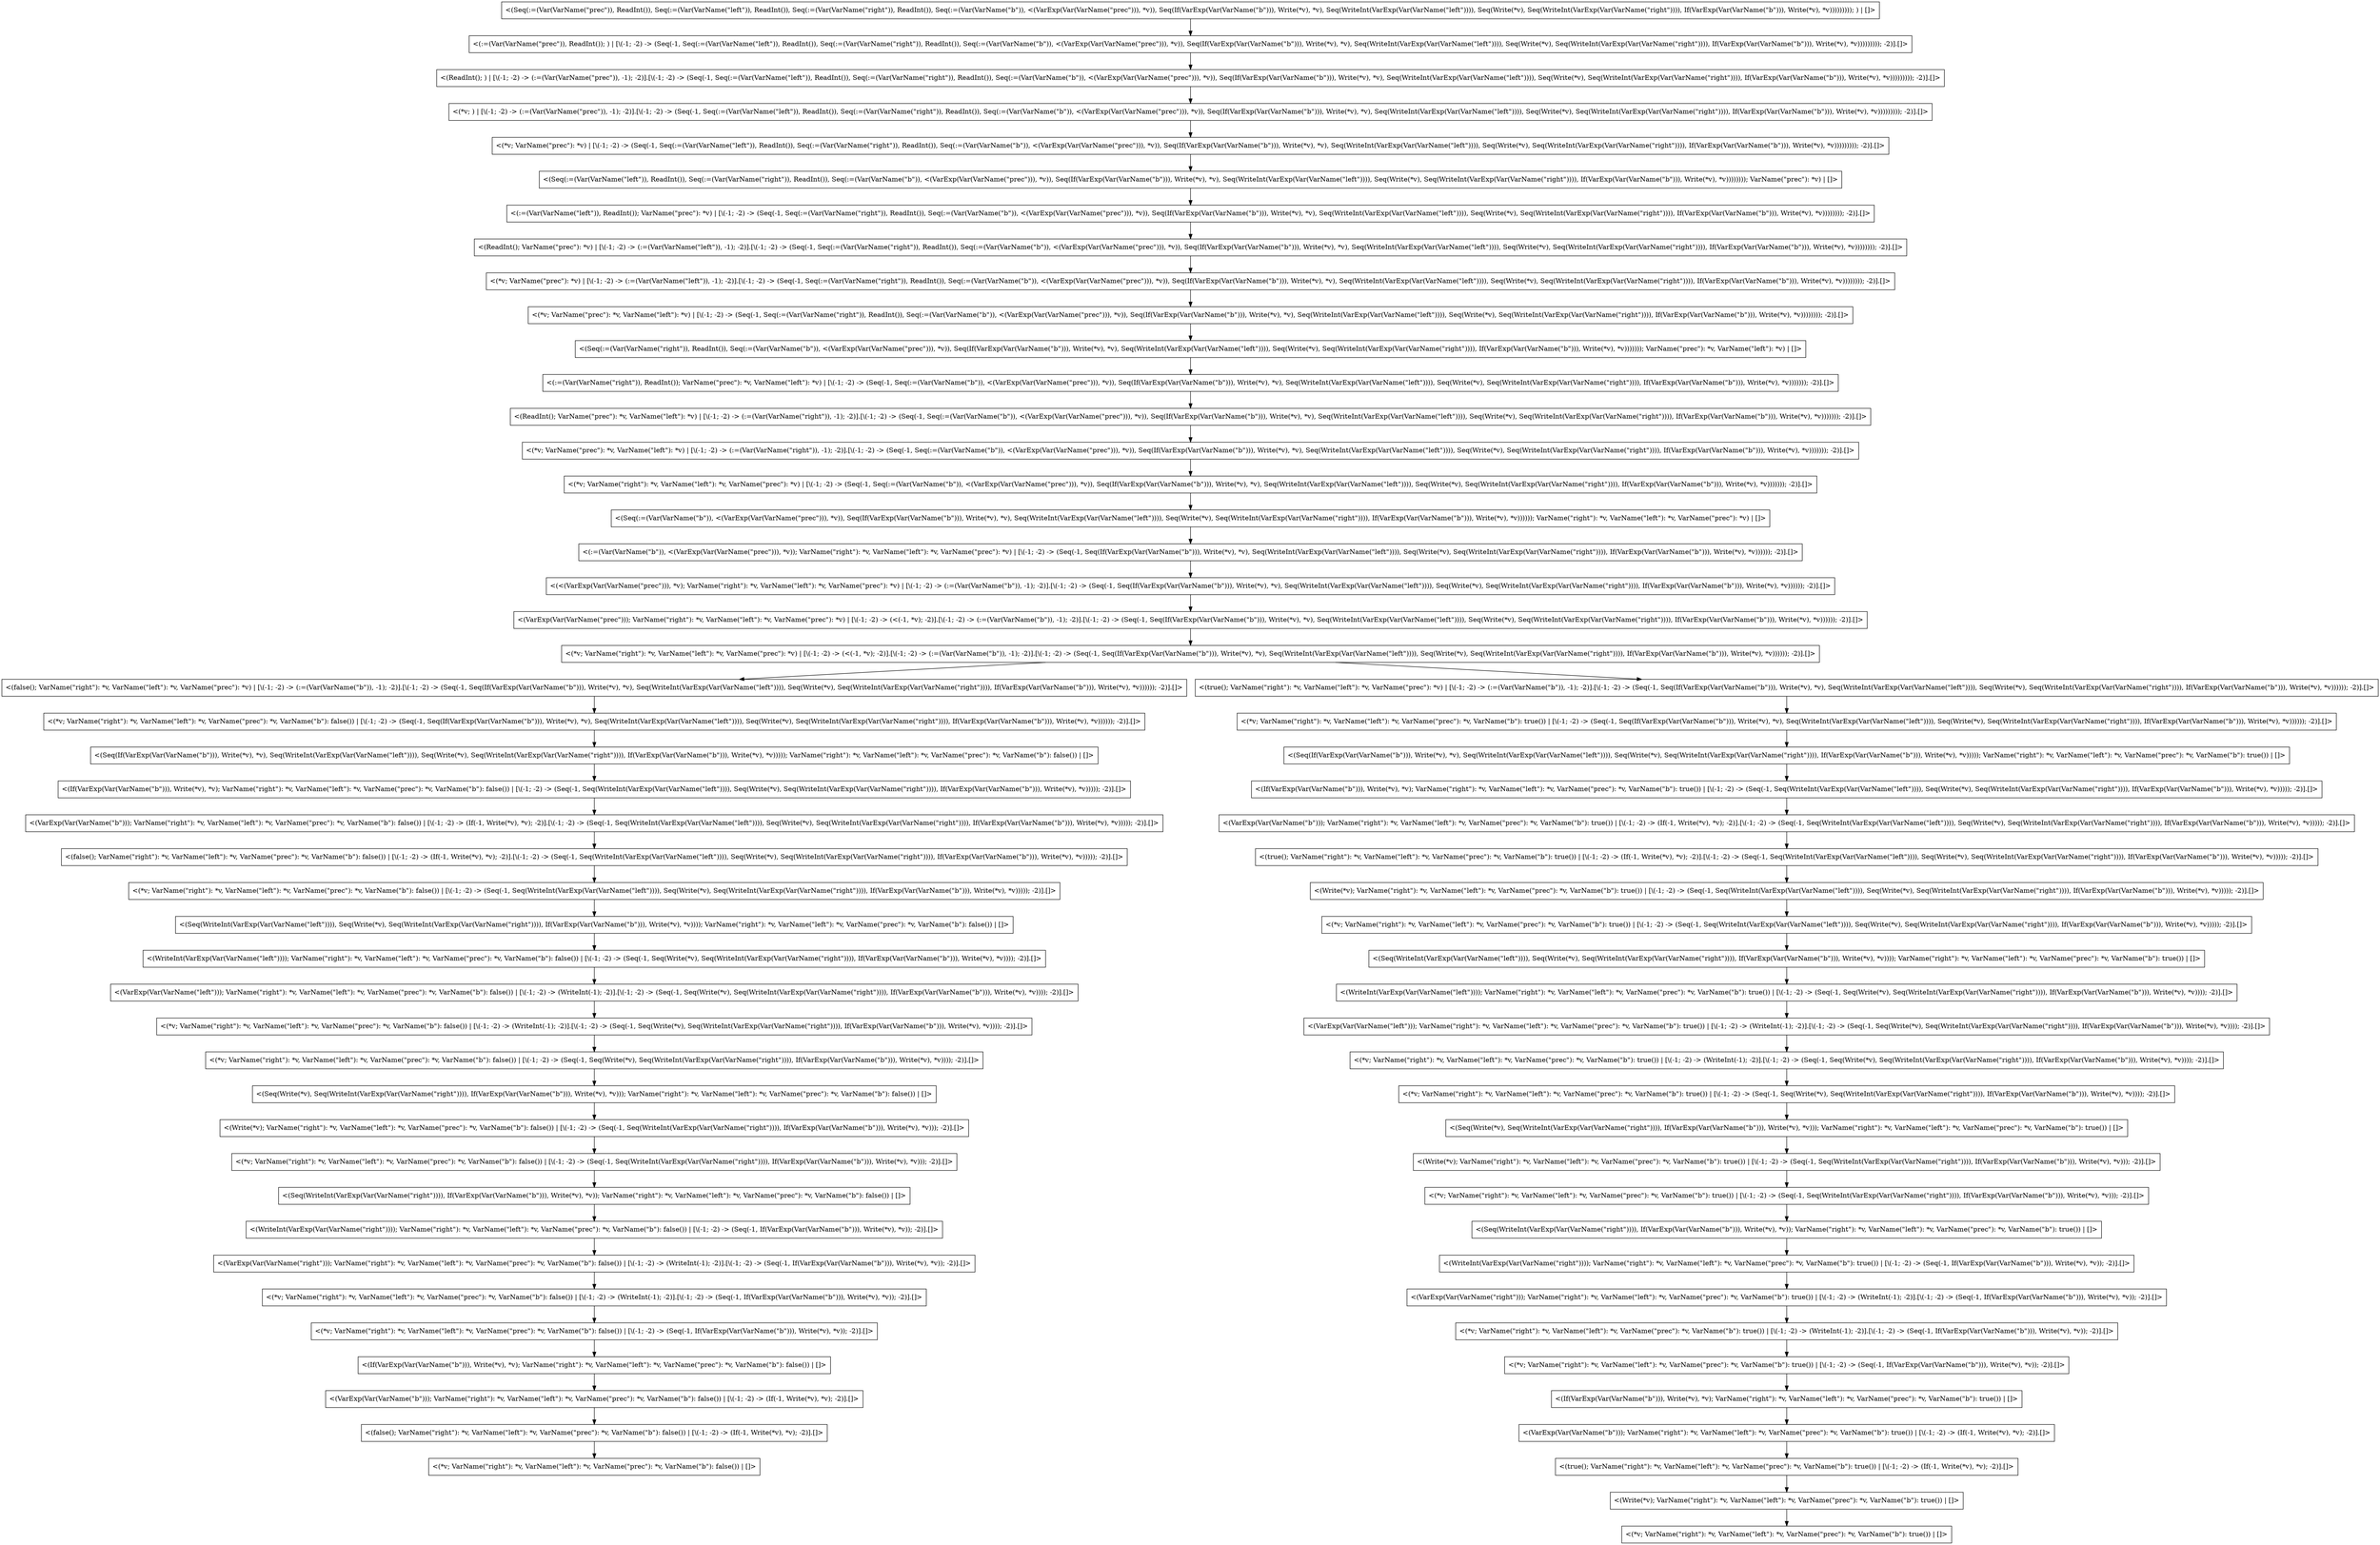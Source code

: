 digraph {
    0 [label="<(*v; VarName(\"right\"): *v, VarName(\"left\"): *v, VarName(\"prec\"): *v, VarName(\"b\"): false()) | []>"
      ,shape=box];
    1 [label="<(*v; VarName(\"right\"): *v, VarName(\"left\"): *v, VarName(\"prec\"): *v, VarName(\"b\"): true()) | []>"
      ,shape=box];
    2 [label="<(*v; VarName(\"right\"): *v, VarName(\"left\"): *v, VarName(\"prec\"): *v, VarName(\"b\"): false()) | [\\(-1; -2) -> (WriteInt(-1); -2)].[\\(-1; -2) -> (Seq(-1, If(VarExp(Var(VarName(\"b\"))), Write(*v), *v)); -2)].[]>"
      ,shape=box];
    3 [label="<(*v; VarName(\"right\"): *v, VarName(\"left\"): *v, VarName(\"prec\"): *v, VarName(\"b\"): true()) | [\\(-1; -2) -> (WriteInt(-1); -2)].[\\(-1; -2) -> (Seq(-1, If(VarExp(Var(VarName(\"b\"))), Write(*v), *v)); -2)].[]>"
      ,shape=box];
    4 [label="<(VarExp(Var(VarName(\"right\"))); VarName(\"right\"): *v, VarName(\"left\"): *v, VarName(\"prec\"): *v, VarName(\"b\"): false()) | [\\(-1; -2) -> (WriteInt(-1); -2)].[\\(-1; -2) -> (Seq(-1, If(VarExp(Var(VarName(\"b\"))), Write(*v), *v)); -2)].[]>"
      ,shape=box];
    5 [label="<(VarExp(Var(VarName(\"right\"))); VarName(\"right\"): *v, VarName(\"left\"): *v, VarName(\"prec\"): *v, VarName(\"b\"): true()) | [\\(-1; -2) -> (WriteInt(-1); -2)].[\\(-1; -2) -> (Seq(-1, If(VarExp(Var(VarName(\"b\"))), Write(*v), *v)); -2)].[]>"
      ,shape=box];
    6 [label="<(*v; VarName(\"right\"): *v, VarName(\"left\"): *v, VarName(\"prec\"): *v, VarName(\"b\"): true()) | [\\(-1; -2) -> (Seq(-1, Seq(If(VarExp(Var(VarName(\"b\"))), Write(*v), *v), Seq(WriteInt(VarExp(Var(VarName(\"left\")))), Seq(Write(*v), Seq(WriteInt(VarExp(Var(VarName(\"right\")))), If(VarExp(Var(VarName(\"b\"))), Write(*v), *v)))))); -2)].[]>"
      ,shape=box];
    7 [label="<(*v; VarName(\"right\"): *v, VarName(\"left\"): *v, VarName(\"prec\"): *v, VarName(\"b\"): false()) | [\\(-1; -2) -> (Seq(-1, Seq(If(VarExp(Var(VarName(\"b\"))), Write(*v), *v), Seq(WriteInt(VarExp(Var(VarName(\"left\")))), Seq(Write(*v), Seq(WriteInt(VarExp(Var(VarName(\"right\")))), If(VarExp(Var(VarName(\"b\"))), Write(*v), *v)))))); -2)].[]>"
      ,shape=box];
    8 [label="<(Seq(:=(Var(VarName(\"right\")), ReadInt()), Seq(:=(Var(VarName(\"b\")), <(VarExp(Var(VarName(\"prec\"))), *v)), Seq(If(VarExp(Var(VarName(\"b\"))), Write(*v), *v), Seq(WriteInt(VarExp(Var(VarName(\"left\")))), Seq(Write(*v), Seq(WriteInt(VarExp(Var(VarName(\"right\")))), If(VarExp(Var(VarName(\"b\"))), Write(*v), *v))))))); VarName(\"prec\"): *v, VarName(\"left\"): *v) | []>"
      ,shape=box];
    9 [label="<(false(); VarName(\"right\"): *v, VarName(\"left\"): *v, VarName(\"prec\"): *v) | [\\(-1; -2) -> (:=(Var(VarName(\"b\")), -1); -2)].[\\(-1; -2) -> (Seq(-1, Seq(If(VarExp(Var(VarName(\"b\"))), Write(*v), *v), Seq(WriteInt(VarExp(Var(VarName(\"left\")))), Seq(Write(*v), Seq(WriteInt(VarExp(Var(VarName(\"right\")))), If(VarExp(Var(VarName(\"b\"))), Write(*v), *v)))))); -2)].[]>"
      ,shape=box];
    10 [label="<(*v; VarName(\"right\"): *v, VarName(\"left\"): *v, VarName(\"prec\"): *v) | [\\(-1; -2) -> (<(-1, *v); -2)].[\\(-1; -2) -> (:=(Var(VarName(\"b\")), -1); -2)].[\\(-1; -2) -> (Seq(-1, Seq(If(VarExp(Var(VarName(\"b\"))), Write(*v), *v), Seq(WriteInt(VarExp(Var(VarName(\"left\")))), Seq(Write(*v), Seq(WriteInt(VarExp(Var(VarName(\"right\")))), If(VarExp(Var(VarName(\"b\"))), Write(*v), *v)))))); -2)].[]>"
       ,shape=box];
    11 [label="<(VarExp(Var(VarName(\"prec\"))); VarName(\"right\"): *v, VarName(\"left\"): *v, VarName(\"prec\"): *v) | [\\(-1; -2) -> (<(-1, *v); -2)].[\\(-1; -2) -> (:=(Var(VarName(\"b\")), -1); -2)].[\\(-1; -2) -> (Seq(-1, Seq(If(VarExp(Var(VarName(\"b\"))), Write(*v), *v), Seq(WriteInt(VarExp(Var(VarName(\"left\")))), Seq(Write(*v), Seq(WriteInt(VarExp(Var(VarName(\"right\")))), If(VarExp(Var(VarName(\"b\"))), Write(*v), *v)))))); -2)].[]>"
       ,shape=box];
    12 [label="<(:=(Var(VarName(\"b\")), <(VarExp(Var(VarName(\"prec\"))), *v)); VarName(\"right\"): *v, VarName(\"left\"): *v, VarName(\"prec\"): *v) | [\\(-1; -2) -> (Seq(-1, Seq(If(VarExp(Var(VarName(\"b\"))), Write(*v), *v), Seq(WriteInt(VarExp(Var(VarName(\"left\")))), Seq(Write(*v), Seq(WriteInt(VarExp(Var(VarName(\"right\")))), If(VarExp(Var(VarName(\"b\"))), Write(*v), *v)))))); -2)].[]>"
       ,shape=box];
    13 [label="<(<(VarExp(Var(VarName(\"prec\"))), *v); VarName(\"right\"): *v, VarName(\"left\"): *v, VarName(\"prec\"): *v) | [\\(-1; -2) -> (:=(Var(VarName(\"b\")), -1); -2)].[\\(-1; -2) -> (Seq(-1, Seq(If(VarExp(Var(VarName(\"b\"))), Write(*v), *v), Seq(WriteInt(VarExp(Var(VarName(\"left\")))), Seq(Write(*v), Seq(WriteInt(VarExp(Var(VarName(\"right\")))), If(VarExp(Var(VarName(\"b\"))), Write(*v), *v)))))); -2)].[]>"
       ,shape=box];
    14 [label="<(true(); VarName(\"right\"): *v, VarName(\"left\"): *v, VarName(\"prec\"): *v) | [\\(-1; -2) -> (:=(Var(VarName(\"b\")), -1); -2)].[\\(-1; -2) -> (Seq(-1, Seq(If(VarExp(Var(VarName(\"b\"))), Write(*v), *v), Seq(WriteInt(VarExp(Var(VarName(\"left\")))), Seq(Write(*v), Seq(WriteInt(VarExp(Var(VarName(\"right\")))), If(VarExp(Var(VarName(\"b\"))), Write(*v), *v)))))); -2)].[]>"
       ,shape=box];
    15 [label="<(*v; VarName(\"right\"): *v, VarName(\"left\"): *v, VarName(\"prec\"): *v, VarName(\"b\"): false()) | [\\(-1; -2) -> (Seq(-1, If(VarExp(Var(VarName(\"b\"))), Write(*v), *v)); -2)].[]>"
       ,shape=box];
    16 [label="<(*v; VarName(\"right\"): *v, VarName(\"left\"): *v, VarName(\"prec\"): *v, VarName(\"b\"): true()) | [\\(-1; -2) -> (Seq(-1, If(VarExp(Var(VarName(\"b\"))), Write(*v), *v)); -2)].[]>"
       ,shape=box];
    17 [label="<(WriteInt(VarExp(Var(VarName(\"right\")))); VarName(\"right\"): *v, VarName(\"left\"): *v, VarName(\"prec\"): *v, VarName(\"b\"): false()) | [\\(-1; -2) -> (Seq(-1, If(VarExp(Var(VarName(\"b\"))), Write(*v), *v)); -2)].[]>"
       ,shape=box];
    18 [label="<(WriteInt(VarExp(Var(VarName(\"right\")))); VarName(\"right\"): *v, VarName(\"left\"): *v, VarName(\"prec\"): *v, VarName(\"b\"): true()) | [\\(-1; -2) -> (Seq(-1, If(VarExp(Var(VarName(\"b\"))), Write(*v), *v)); -2)].[]>"
       ,shape=box];
    19 [label="<(Write(*v); VarName(\"right\"): *v, VarName(\"left\"): *v, VarName(\"prec\"): *v, VarName(\"b\"): true()) | []>"
       ,shape=box];
    20 [label="<(WriteInt(VarExp(Var(VarName(\"left\")))); VarName(\"right\"): *v, VarName(\"left\"): *v, VarName(\"prec\"): *v, VarName(\"b\"): false()) | [\\(-1; -2) -> (Seq(-1, Seq(Write(*v), Seq(WriteInt(VarExp(Var(VarName(\"right\")))), If(VarExp(Var(VarName(\"b\"))), Write(*v), *v)))); -2)].[]>"
       ,shape=box];
    21 [label="<(WriteInt(VarExp(Var(VarName(\"left\")))); VarName(\"right\"): *v, VarName(\"left\"): *v, VarName(\"prec\"): *v, VarName(\"b\"): true()) | [\\(-1; -2) -> (Seq(-1, Seq(Write(*v), Seq(WriteInt(VarExp(Var(VarName(\"right\")))), If(VarExp(Var(VarName(\"b\"))), Write(*v), *v)))); -2)].[]>"
       ,shape=box];
    22 [label="<(*v; VarName(\"right\"): *v, VarName(\"left\"): *v, VarName(\"prec\"): *v, VarName(\"b\"): false()) | [\\(-1; -2) -> (Seq(-1, Seq(Write(*v), Seq(WriteInt(VarExp(Var(VarName(\"right\")))), If(VarExp(Var(VarName(\"b\"))), Write(*v), *v)))); -2)].[]>"
       ,shape=box];
    23 [label="<(*v; VarName(\"right\"): *v, VarName(\"left\"): *v, VarName(\"prec\"): *v, VarName(\"b\"): true()) | [\\(-1; -2) -> (Seq(-1, Seq(Write(*v), Seq(WriteInt(VarExp(Var(VarName(\"right\")))), If(VarExp(Var(VarName(\"b\"))), Write(*v), *v)))); -2)].[]>"
       ,shape=box];
    24 [label="<(Seq(:=(Var(VarName(\"b\")), <(VarExp(Var(VarName(\"prec\"))), *v)), Seq(If(VarExp(Var(VarName(\"b\"))), Write(*v), *v), Seq(WriteInt(VarExp(Var(VarName(\"left\")))), Seq(Write(*v), Seq(WriteInt(VarExp(Var(VarName(\"right\")))), If(VarExp(Var(VarName(\"b\"))), Write(*v), *v)))))); VarName(\"right\"): *v, VarName(\"left\"): *v, VarName(\"prec\"): *v) | []>"
       ,shape=box];
    25 [label="<(*v; VarName(\"right\"): *v, VarName(\"left\"): *v, VarName(\"prec\"): *v, VarName(\"b\"): false()) | [\\(-1; -2) -> (WriteInt(-1); -2)].[\\(-1; -2) -> (Seq(-1, Seq(Write(*v), Seq(WriteInt(VarExp(Var(VarName(\"right\")))), If(VarExp(Var(VarName(\"b\"))), Write(*v), *v)))); -2)].[]>"
       ,shape=box];
    26 [label="<(*v; VarName(\"right\"): *v, VarName(\"left\"): *v, VarName(\"prec\"): *v, VarName(\"b\"): true()) | [\\(-1; -2) -> (WriteInt(-1); -2)].[\\(-1; -2) -> (Seq(-1, Seq(Write(*v), Seq(WriteInt(VarExp(Var(VarName(\"right\")))), If(VarExp(Var(VarName(\"b\"))), Write(*v), *v)))); -2)].[]>"
       ,shape=box];
    27 [label="<(VarExp(Var(VarName(\"left\"))); VarName(\"right\"): *v, VarName(\"left\"): *v, VarName(\"prec\"): *v, VarName(\"b\"): false()) | [\\(-1; -2) -> (WriteInt(-1); -2)].[\\(-1; -2) -> (Seq(-1, Seq(Write(*v), Seq(WriteInt(VarExp(Var(VarName(\"right\")))), If(VarExp(Var(VarName(\"b\"))), Write(*v), *v)))); -2)].[]>"
       ,shape=box];
    28 [label="<(VarExp(Var(VarName(\"left\"))); VarName(\"right\"): *v, VarName(\"left\"): *v, VarName(\"prec\"): *v, VarName(\"b\"): true()) | [\\(-1; -2) -> (WriteInt(-1); -2)].[\\(-1; -2) -> (Seq(-1, Seq(Write(*v), Seq(WriteInt(VarExp(Var(VarName(\"right\")))), If(VarExp(Var(VarName(\"b\"))), Write(*v), *v)))); -2)].[]>"
       ,shape=box];
    29 [label="<(VarExp(Var(VarName(\"b\"))); VarName(\"right\"): *v, VarName(\"left\"): *v, VarName(\"prec\"): *v, VarName(\"b\"): false()) | [\\(-1; -2) -> (If(-1, Write(*v), *v); -2)].[]>"
       ,shape=box];
    30 [label="<(VarExp(Var(VarName(\"b\"))); VarName(\"right\"): *v, VarName(\"left\"): *v, VarName(\"prec\"): *v, VarName(\"b\"): true()) | [\\(-1; -2) -> (If(-1, Write(*v), *v); -2)].[]>"
       ,shape=box];
    31 [label="<(*v; VarName(\"prec\"): *v) | [\\(-1; -2) -> (Seq(-1, Seq(:=(Var(VarName(\"left\")), ReadInt()), Seq(:=(Var(VarName(\"right\")), ReadInt()), Seq(:=(Var(VarName(\"b\")), <(VarExp(Var(VarName(\"prec\"))), *v)), Seq(If(VarExp(Var(VarName(\"b\"))), Write(*v), *v), Seq(WriteInt(VarExp(Var(VarName(\"left\")))), Seq(Write(*v), Seq(WriteInt(VarExp(Var(VarName(\"right\")))), If(VarExp(Var(VarName(\"b\"))), Write(*v), *v))))))))); -2)].[]>"
       ,shape=box];
    32 [label="<(Write(*v); VarName(\"right\"): *v, VarName(\"left\"): *v, VarName(\"prec\"): *v, VarName(\"b\"): true()) | [\\(-1; -2) -> (Seq(-1, Seq(WriteInt(VarExp(Var(VarName(\"left\")))), Seq(Write(*v), Seq(WriteInt(VarExp(Var(VarName(\"right\")))), If(VarExp(Var(VarName(\"b\"))), Write(*v), *v))))); -2)].[]>"
       ,shape=box];
    33 [label="<(*v; VarName(\"right\"): *v, VarName(\"left\"): *v, VarName(\"prec\"): *v, VarName(\"b\"): false()) | [\\(-1; -2) -> (Seq(-1, Seq(WriteInt(VarExp(Var(VarName(\"right\")))), If(VarExp(Var(VarName(\"b\"))), Write(*v), *v))); -2)].[]>"
       ,shape=box];
    34 [label="<(*v; VarName(\"right\"): *v, VarName(\"left\"): *v, VarName(\"prec\"): *v, VarName(\"b\"): true()) | [\\(-1; -2) -> (Seq(-1, Seq(WriteInt(VarExp(Var(VarName(\"right\")))), If(VarExp(Var(VarName(\"b\"))), Write(*v), *v))); -2)].[]>"
       ,shape=box];
    35 [label="<(Write(*v); VarName(\"right\"): *v, VarName(\"left\"): *v, VarName(\"prec\"): *v, VarName(\"b\"): false()) | [\\(-1; -2) -> (Seq(-1, Seq(WriteInt(VarExp(Var(VarName(\"right\")))), If(VarExp(Var(VarName(\"b\"))), Write(*v), *v))); -2)].[]>"
       ,shape=box];
    36 [label="<(Write(*v); VarName(\"right\"): *v, VarName(\"left\"): *v, VarName(\"prec\"): *v, VarName(\"b\"): true()) | [\\(-1; -2) -> (Seq(-1, Seq(WriteInt(VarExp(Var(VarName(\"right\")))), If(VarExp(Var(VarName(\"b\"))), Write(*v), *v))); -2)].[]>"
       ,shape=box];
    37 [label="<(Seq(:=(Var(VarName(\"left\")), ReadInt()), Seq(:=(Var(VarName(\"right\")), ReadInt()), Seq(:=(Var(VarName(\"b\")), <(VarExp(Var(VarName(\"prec\"))), *v)), Seq(If(VarExp(Var(VarName(\"b\"))), Write(*v), *v), Seq(WriteInt(VarExp(Var(VarName(\"left\")))), Seq(Write(*v), Seq(WriteInt(VarExp(Var(VarName(\"right\")))), If(VarExp(Var(VarName(\"b\"))), Write(*v), *v)))))))); VarName(\"prec\"): *v) | []>"
       ,shape=box];
    38 [label="<(*v; VarName(\"prec\"): *v) | [\\(-1; -2) -> (:=(Var(VarName(\"left\")), -1); -2)].[\\(-1; -2) -> (Seq(-1, Seq(:=(Var(VarName(\"right\")), ReadInt()), Seq(:=(Var(VarName(\"b\")), <(VarExp(Var(VarName(\"prec\"))), *v)), Seq(If(VarExp(Var(VarName(\"b\"))), Write(*v), *v), Seq(WriteInt(VarExp(Var(VarName(\"left\")))), Seq(Write(*v), Seq(WriteInt(VarExp(Var(VarName(\"right\")))), If(VarExp(Var(VarName(\"b\"))), Write(*v), *v)))))))); -2)].[]>"
       ,shape=box];
    39 [label="<(ReadInt(); VarName(\"prec\"): *v) | [\\(-1; -2) -> (:=(Var(VarName(\"left\")), -1); -2)].[\\(-1; -2) -> (Seq(-1, Seq(:=(Var(VarName(\"right\")), ReadInt()), Seq(:=(Var(VarName(\"b\")), <(VarExp(Var(VarName(\"prec\"))), *v)), Seq(If(VarExp(Var(VarName(\"b\"))), Write(*v), *v), Seq(WriteInt(VarExp(Var(VarName(\"left\")))), Seq(Write(*v), Seq(WriteInt(VarExp(Var(VarName(\"right\")))), If(VarExp(Var(VarName(\"b\"))), Write(*v), *v)))))))); -2)].[]>"
       ,shape=box];
    40 [label="<(:=(Var(VarName(\"left\")), ReadInt()); VarName(\"prec\"): *v) | [\\(-1; -2) -> (Seq(-1, Seq(:=(Var(VarName(\"right\")), ReadInt()), Seq(:=(Var(VarName(\"b\")), <(VarExp(Var(VarName(\"prec\"))), *v)), Seq(If(VarExp(Var(VarName(\"b\"))), Write(*v), *v), Seq(WriteInt(VarExp(Var(VarName(\"left\")))), Seq(Write(*v), Seq(WriteInt(VarExp(Var(VarName(\"right\")))), If(VarExp(Var(VarName(\"b\"))), Write(*v), *v)))))))); -2)].[]>"
       ,shape=box];
    41 [label="<(*v; VarName(\"prec\"): *v, VarName(\"left\"): *v) | [\\(-1; -2) -> (Seq(-1, Seq(:=(Var(VarName(\"right\")), ReadInt()), Seq(:=(Var(VarName(\"b\")), <(VarExp(Var(VarName(\"prec\"))), *v)), Seq(If(VarExp(Var(VarName(\"b\"))), Write(*v), *v), Seq(WriteInt(VarExp(Var(VarName(\"left\")))), Seq(Write(*v), Seq(WriteInt(VarExp(Var(VarName(\"right\")))), If(VarExp(Var(VarName(\"b\"))), Write(*v), *v)))))))); -2)].[]>"
       ,shape=box];
    42 [label="<(Seq(If(VarExp(Var(VarName(\"b\"))), Write(*v), *v), Seq(WriteInt(VarExp(Var(VarName(\"left\")))), Seq(Write(*v), Seq(WriteInt(VarExp(Var(VarName(\"right\")))), If(VarExp(Var(VarName(\"b\"))), Write(*v), *v))))); VarName(\"right\"): *v, VarName(\"left\"): *v, VarName(\"prec\"): *v, VarName(\"b\"): true()) | []>"
       ,shape=box];
    43 [label="<(Seq(If(VarExp(Var(VarName(\"b\"))), Write(*v), *v), Seq(WriteInt(VarExp(Var(VarName(\"left\")))), Seq(Write(*v), Seq(WriteInt(VarExp(Var(VarName(\"right\")))), If(VarExp(Var(VarName(\"b\"))), Write(*v), *v))))); VarName(\"right\"): *v, VarName(\"left\"): *v, VarName(\"prec\"): *v, VarName(\"b\"): false()) | []>"
       ,shape=box];
    44 [label="<(If(VarExp(Var(VarName(\"b\"))), Write(*v), *v); VarName(\"right\"): *v, VarName(\"left\"): *v, VarName(\"prec\"): *v, VarName(\"b\"): false()) | []>"
       ,shape=box];
    45 [label="<(If(VarExp(Var(VarName(\"b\"))), Write(*v), *v); VarName(\"right\"): *v, VarName(\"left\"): *v, VarName(\"prec\"): *v, VarName(\"b\"): true()) | []>"
       ,shape=box];
    46 [label="<(ReadInt(); VarName(\"prec\"): *v, VarName(\"left\"): *v) | [\\(-1; -2) -> (:=(Var(VarName(\"right\")), -1); -2)].[\\(-1; -2) -> (Seq(-1, Seq(:=(Var(VarName(\"b\")), <(VarExp(Var(VarName(\"prec\"))), *v)), Seq(If(VarExp(Var(VarName(\"b\"))), Write(*v), *v), Seq(WriteInt(VarExp(Var(VarName(\"left\")))), Seq(Write(*v), Seq(WriteInt(VarExp(Var(VarName(\"right\")))), If(VarExp(Var(VarName(\"b\"))), Write(*v), *v))))))); -2)].[]>"
       ,shape=box];
    47 [label="<(*v; VarName(\"prec\"): *v, VarName(\"left\"): *v) | [\\(-1; -2) -> (:=(Var(VarName(\"right\")), -1); -2)].[\\(-1; -2) -> (Seq(-1, Seq(:=(Var(VarName(\"b\")), <(VarExp(Var(VarName(\"prec\"))), *v)), Seq(If(VarExp(Var(VarName(\"b\"))), Write(*v), *v), Seq(WriteInt(VarExp(Var(VarName(\"left\")))), Seq(Write(*v), Seq(WriteInt(VarExp(Var(VarName(\"right\")))), If(VarExp(Var(VarName(\"b\"))), Write(*v), *v))))))); -2)].[]>"
       ,shape=box];
    48 [label="<(:=(Var(VarName(\"right\")), ReadInt()); VarName(\"prec\"): *v, VarName(\"left\"): *v) | [\\(-1; -2) -> (Seq(-1, Seq(:=(Var(VarName(\"b\")), <(VarExp(Var(VarName(\"prec\"))), *v)), Seq(If(VarExp(Var(VarName(\"b\"))), Write(*v), *v), Seq(WriteInt(VarExp(Var(VarName(\"left\")))), Seq(Write(*v), Seq(WriteInt(VarExp(Var(VarName(\"right\")))), If(VarExp(Var(VarName(\"b\"))), Write(*v), *v))))))); -2)].[]>"
       ,shape=box];
    49 [label="<(*v; VarName(\"right\"): *v, VarName(\"left\"): *v, VarName(\"prec\"): *v) | [\\(-1; -2) -> (Seq(-1, Seq(:=(Var(VarName(\"b\")), <(VarExp(Var(VarName(\"prec\"))), *v)), Seq(If(VarExp(Var(VarName(\"b\"))), Write(*v), *v), Seq(WriteInt(VarExp(Var(VarName(\"left\")))), Seq(Write(*v), Seq(WriteInt(VarExp(Var(VarName(\"right\")))), If(VarExp(Var(VarName(\"b\"))), Write(*v), *v))))))); -2)].[]>"
       ,shape=box];
    50 [label="<(Seq(Write(*v), Seq(WriteInt(VarExp(Var(VarName(\"right\")))), If(VarExp(Var(VarName(\"b\"))), Write(*v), *v))); VarName(\"right\"): *v, VarName(\"left\"): *v, VarName(\"prec\"): *v, VarName(\"b\"): false()) | []>"
       ,shape=box];
    51 [label="<(Seq(Write(*v), Seq(WriteInt(VarExp(Var(VarName(\"right\")))), If(VarExp(Var(VarName(\"b\"))), Write(*v), *v))); VarName(\"right\"): *v, VarName(\"left\"): *v, VarName(\"prec\"): *v, VarName(\"b\"): true()) | []>"
       ,shape=box];
    52 [label="<(If(VarExp(Var(VarName(\"b\"))), Write(*v), *v); VarName(\"right\"): *v, VarName(\"left\"): *v, VarName(\"prec\"): *v, VarName(\"b\"): true()) | [\\(-1; -2) -> (Seq(-1, Seq(WriteInt(VarExp(Var(VarName(\"left\")))), Seq(Write(*v), Seq(WriteInt(VarExp(Var(VarName(\"right\")))), If(VarExp(Var(VarName(\"b\"))), Write(*v), *v))))); -2)].[]>"
       ,shape=box];
    53 [label="<(If(VarExp(Var(VarName(\"b\"))), Write(*v), *v); VarName(\"right\"): *v, VarName(\"left\"): *v, VarName(\"prec\"): *v, VarName(\"b\"): false()) | [\\(-1; -2) -> (Seq(-1, Seq(WriteInt(VarExp(Var(VarName(\"left\")))), Seq(Write(*v), Seq(WriteInt(VarExp(Var(VarName(\"right\")))), If(VarExp(Var(VarName(\"b\"))), Write(*v), *v))))); -2)].[]>"
       ,shape=box];
    54 [label="<(false(); VarName(\"right\"): *v, VarName(\"left\"): *v, VarName(\"prec\"): *v, VarName(\"b\"): false()) | [\\(-1; -2) -> (If(-1, Write(*v), *v); -2)].[]>"
       ,shape=box];
    55 [label="<(true(); VarName(\"right\"): *v, VarName(\"left\"): *v, VarName(\"prec\"): *v, VarName(\"b\"): true()) | [\\(-1; -2) -> (If(-1, Write(*v), *v); -2)].[]>"
       ,shape=box];
    56 [label="<(VarExp(Var(VarName(\"b\"))); VarName(\"right\"): *v, VarName(\"left\"): *v, VarName(\"prec\"): *v, VarName(\"b\"): true()) | [\\(-1; -2) -> (If(-1, Write(*v), *v); -2)].[\\(-1; -2) -> (Seq(-1, Seq(WriteInt(VarExp(Var(VarName(\"left\")))), Seq(Write(*v), Seq(WriteInt(VarExp(Var(VarName(\"right\")))), If(VarExp(Var(VarName(\"b\"))), Write(*v), *v))))); -2)].[]>"
       ,shape=box];
    57 [label="<(VarExp(Var(VarName(\"b\"))); VarName(\"right\"): *v, VarName(\"left\"): *v, VarName(\"prec\"): *v, VarName(\"b\"): false()) | [\\(-1; -2) -> (If(-1, Write(*v), *v); -2)].[\\(-1; -2) -> (Seq(-1, Seq(WriteInt(VarExp(Var(VarName(\"left\")))), Seq(Write(*v), Seq(WriteInt(VarExp(Var(VarName(\"right\")))), If(VarExp(Var(VarName(\"b\"))), Write(*v), *v))))); -2)].[]>"
       ,shape=box];
    58 [label="<(true(); VarName(\"right\"): *v, VarName(\"left\"): *v, VarName(\"prec\"): *v, VarName(\"b\"): true()) | [\\(-1; -2) -> (If(-1, Write(*v), *v); -2)].[\\(-1; -2) -> (Seq(-1, Seq(WriteInt(VarExp(Var(VarName(\"left\")))), Seq(Write(*v), Seq(WriteInt(VarExp(Var(VarName(\"right\")))), If(VarExp(Var(VarName(\"b\"))), Write(*v), *v))))); -2)].[]>"
       ,shape=box];
    59 [label="<(ReadInt(); ) | [\\(-1; -2) -> (:=(Var(VarName(\"prec\")), -1); -2)].[\\(-1; -2) -> (Seq(-1, Seq(:=(Var(VarName(\"left\")), ReadInt()), Seq(:=(Var(VarName(\"right\")), ReadInt()), Seq(:=(Var(VarName(\"b\")), <(VarExp(Var(VarName(\"prec\"))), *v)), Seq(If(VarExp(Var(VarName(\"b\"))), Write(*v), *v), Seq(WriteInt(VarExp(Var(VarName(\"left\")))), Seq(Write(*v), Seq(WriteInt(VarExp(Var(VarName(\"right\")))), If(VarExp(Var(VarName(\"b\"))), Write(*v), *v))))))))); -2)].[]>"
       ,shape=box];
    60 [label="<(:=(Var(VarName(\"prec\")), ReadInt()); ) | [\\(-1; -2) -> (Seq(-1, Seq(:=(Var(VarName(\"left\")), ReadInt()), Seq(:=(Var(VarName(\"right\")), ReadInt()), Seq(:=(Var(VarName(\"b\")), <(VarExp(Var(VarName(\"prec\"))), *v)), Seq(If(VarExp(Var(VarName(\"b\"))), Write(*v), *v), Seq(WriteInt(VarExp(Var(VarName(\"left\")))), Seq(Write(*v), Seq(WriteInt(VarExp(Var(VarName(\"right\")))), If(VarExp(Var(VarName(\"b\"))), Write(*v), *v))))))))); -2)].[]>"
       ,shape=box];
    61 [label="<(*v; ) | [\\(-1; -2) -> (:=(Var(VarName(\"prec\")), -1); -2)].[\\(-1; -2) -> (Seq(-1, Seq(:=(Var(VarName(\"left\")), ReadInt()), Seq(:=(Var(VarName(\"right\")), ReadInt()), Seq(:=(Var(VarName(\"b\")), <(VarExp(Var(VarName(\"prec\"))), *v)), Seq(If(VarExp(Var(VarName(\"b\"))), Write(*v), *v), Seq(WriteInt(VarExp(Var(VarName(\"left\")))), Seq(Write(*v), Seq(WriteInt(VarExp(Var(VarName(\"right\")))), If(VarExp(Var(VarName(\"b\"))), Write(*v), *v))))))))); -2)].[]>"
       ,shape=box];
    62 [label="<(false(); VarName(\"right\"): *v, VarName(\"left\"): *v, VarName(\"prec\"): *v, VarName(\"b\"): false()) | [\\(-1; -2) -> (If(-1, Write(*v), *v); -2)].[\\(-1; -2) -> (Seq(-1, Seq(WriteInt(VarExp(Var(VarName(\"left\")))), Seq(Write(*v), Seq(WriteInt(VarExp(Var(VarName(\"right\")))), If(VarExp(Var(VarName(\"b\"))), Write(*v), *v))))); -2)].[]>"
       ,shape=box];
    63 [label="<(*v; VarName(\"right\"): *v, VarName(\"left\"): *v, VarName(\"prec\"): *v, VarName(\"b\"): false()) | [\\(-1; -2) -> (Seq(-1, Seq(WriteInt(VarExp(Var(VarName(\"left\")))), Seq(Write(*v), Seq(WriteInt(VarExp(Var(VarName(\"right\")))), If(VarExp(Var(VarName(\"b\"))), Write(*v), *v))))); -2)].[]>"
       ,shape=box];
    64 [label="<(*v; VarName(\"right\"): *v, VarName(\"left\"): *v, VarName(\"prec\"): *v, VarName(\"b\"): true()) | [\\(-1; -2) -> (Seq(-1, Seq(WriteInt(VarExp(Var(VarName(\"left\")))), Seq(Write(*v), Seq(WriteInt(VarExp(Var(VarName(\"right\")))), If(VarExp(Var(VarName(\"b\"))), Write(*v), *v))))); -2)].[]>"
       ,shape=box];
    65 [label="<(Seq(WriteInt(VarExp(Var(VarName(\"right\")))), If(VarExp(Var(VarName(\"b\"))), Write(*v), *v)); VarName(\"right\"): *v, VarName(\"left\"): *v, VarName(\"prec\"): *v, VarName(\"b\"): false()) | []>"
       ,shape=box];
    66 [label="<(Seq(WriteInt(VarExp(Var(VarName(\"right\")))), If(VarExp(Var(VarName(\"b\"))), Write(*v), *v)); VarName(\"right\"): *v, VarName(\"left\"): *v, VarName(\"prec\"): *v, VarName(\"b\"): true()) | []>"
       ,shape=box];
    67 [label="<(Seq(:=(Var(VarName(\"prec\")), ReadInt()), Seq(:=(Var(VarName(\"left\")), ReadInt()), Seq(:=(Var(VarName(\"right\")), ReadInt()), Seq(:=(Var(VarName(\"b\")), <(VarExp(Var(VarName(\"prec\"))), *v)), Seq(If(VarExp(Var(VarName(\"b\"))), Write(*v), *v), Seq(WriteInt(VarExp(Var(VarName(\"left\")))), Seq(Write(*v), Seq(WriteInt(VarExp(Var(VarName(\"right\")))), If(VarExp(Var(VarName(\"b\"))), Write(*v), *v))))))))); ) | []>"
       ,shape=box];
    68 [label="<(Seq(WriteInt(VarExp(Var(VarName(\"left\")))), Seq(Write(*v), Seq(WriteInt(VarExp(Var(VarName(\"right\")))), If(VarExp(Var(VarName(\"b\"))), Write(*v), *v)))); VarName(\"right\"): *v, VarName(\"left\"): *v, VarName(\"prec\"): *v, VarName(\"b\"): false()) | []>"
       ,shape=box];
    69 [label="<(Seq(WriteInt(VarExp(Var(VarName(\"left\")))), Seq(Write(*v), Seq(WriteInt(VarExp(Var(VarName(\"right\")))), If(VarExp(Var(VarName(\"b\"))), Write(*v), *v)))); VarName(\"right\"): *v, VarName(\"left\"): *v, VarName(\"prec\"): *v, VarName(\"b\"): true()) | []>"
       ,shape=box];
    2 -> 15 [label="",shape=box];
    3 -> 16 [label="",shape=box];
    4 -> 2 [label="",shape=box];
    5 -> 3 [label="",shape=box];
    6 -> 42 [label="",shape=box];
    7 -> 43 [label="",shape=box];
    8 -> 48 [label="",shape=box];
    9 -> 7 [label="",shape=box];
    10 -> 9 [label="",shape=box];
    10 -> 14 [label="",shape=box];
    11 -> 10 [label="",shape=box];
    12 -> 13 [label="",shape=box];
    13 -> 11 [label="",shape=box];
    14 -> 6 [label="",shape=box];
    15 -> 44 [label="",shape=box];
    16 -> 45 [label="",shape=box];
    17 -> 4 [label="",shape=box];
    18 -> 5 [label="",shape=box];
    19 -> 1 [label="",shape=box];
    20 -> 27 [label="",shape=box];
    21 -> 28 [label="",shape=box];
    22 -> 50 [label="",shape=box];
    23 -> 51 [label="",shape=box];
    24 -> 12 [label="",shape=box];
    25 -> 22 [label="",shape=box];
    26 -> 23 [label="",shape=box];
    27 -> 25 [label="",shape=box];
    28 -> 26 [label="",shape=box];
    29 -> 54 [label="",shape=box];
    30 -> 55 [label="",shape=box];
    31 -> 37 [label="",shape=box];
    32 -> 64 [label="",shape=box];
    33 -> 65 [label="",shape=box];
    34 -> 66 [label="",shape=box];
    35 -> 33 [label="",shape=box];
    36 -> 34 [label="",shape=box];
    37 -> 40 [label="",shape=box];
    38 -> 41 [label="",shape=box];
    39 -> 38 [label="",shape=box];
    40 -> 39 [label="",shape=box];
    41 -> 8 [label="",shape=box];
    42 -> 52 [label="",shape=box];
    43 -> 53 [label="",shape=box];
    44 -> 29 [label="",shape=box];
    45 -> 30 [label="",shape=box];
    46 -> 47 [label="",shape=box];
    47 -> 49 [label="",shape=box];
    48 -> 46 [label="",shape=box];
    49 -> 24 [label="",shape=box];
    50 -> 35 [label="",shape=box];
    51 -> 36 [label="",shape=box];
    52 -> 56 [label="",shape=box];
    53 -> 57 [label="",shape=box];
    54 -> 0 [label="",shape=box];
    55 -> 19 [label="",shape=box];
    56 -> 58 [label="",shape=box];
    57 -> 62 [label="",shape=box];
    58 -> 32 [label="",shape=box];
    59 -> 61 [label="",shape=box];
    60 -> 59 [label="",shape=box];
    61 -> 31 [label="",shape=box];
    62 -> 63 [label="",shape=box];
    63 -> 68 [label="",shape=box];
    64 -> 69 [label="",shape=box];
    65 -> 17 [label="",shape=box];
    66 -> 18 [label="",shape=box];
    67 -> 60 [label="",shape=box];
    68 -> 20 [label="",shape=box];
    69 -> 21 [label="",shape=box];
}

